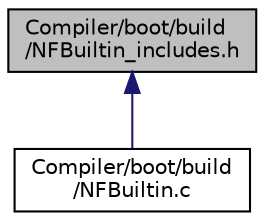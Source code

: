 digraph "Compiler/boot/build/NFBuiltin_includes.h"
{
  edge [fontname="Helvetica",fontsize="10",labelfontname="Helvetica",labelfontsize="10"];
  node [fontname="Helvetica",fontsize="10",shape=record];
  Node7 [label="Compiler/boot/build\l/NFBuiltin_includes.h",height=0.2,width=0.4,color="black", fillcolor="grey75", style="filled", fontcolor="black"];
  Node7 -> Node8 [dir="back",color="midnightblue",fontsize="10",style="solid",fontname="Helvetica"];
  Node8 [label="Compiler/boot/build\l/NFBuiltin.c",height=0.2,width=0.4,color="black", fillcolor="white", style="filled",URL="$d3/d8a/_n_f_builtin_8c.html"];
}
